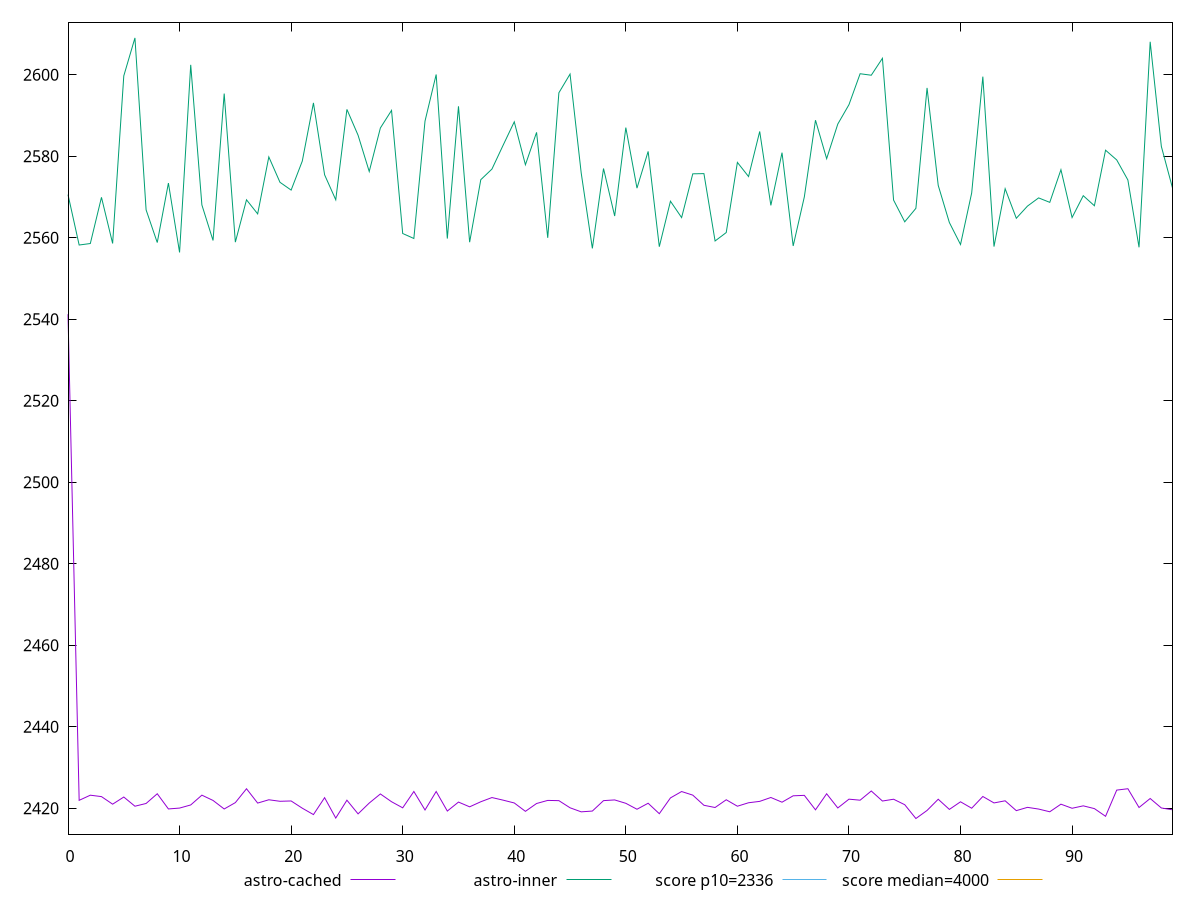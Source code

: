 reset

$astroCached <<EOF
0 2541.255
1 2421.9529999999995
2 2423.214
3 2422.867
4 2421.0092999999997
5 2422.763
6 2420.5095
7 2421.183
8 2423.569
9 2419.84
10 2420.0524
11 2420.82
12 2423.223
13 2421.926
14 2419.831
15 2421.393
16 2424.795
17 2421.2789
18 2422.091
19 2421.719
20 2421.7989
21 2420.024
22 2418.455
23 2422.6049999999996
24 2417.604
25 2421.9855
26 2418.631
27 2421.283
28 2423.5170000000003
29 2421.6099999999997
30 2420.113
31 2424.1245
32 2419.583
33 2424.12
34 2419.322
35 2421.524
36 2420.361
37 2421.6029999999996
38 2422.6349999999998
39 2421.998
40 2421.307
41 2419.253
42 2421.177
43 2421.9350000000004
44 2421.874
45 2420.124
46 2419.127
47 2419.322
48 2421.8812
49 2422.0510000000004
50 2421.2219999999998
51 2419.767
52 2421.238
53 2418.673
54 2422.548
55 2424.113
56 2423.2300000000005
57 2420.7380000000003
58 2420.192
59 2422.093
60 2420.509
61 2421.358
62 2421.6980000000003
63 2422.651
64 2421.495
65 2423.063
66 2423.1732999999995
67 2419.6220000000003
68 2423.562
69 2420.079
70 2422.2389999999996
71 2421.987
72 2424.244
73 2421.782
74 2422.224
75 2420.879
76 2417.4900000000002
77 2419.469
78 2422.2219999999998
79 2419.726
80 2421.594
81 2420.0150000000003
82 2422.897
83 2421.316
84 2421.837
85 2419.423
86 2420.2299999999996
87 2419.8113
88 2419.145
89 2421.0099999999998
90 2420.007
91 2420.6009999999997
92 2419.922
93 2418.036
94 2424.463
95 2424.8
96 2420.194
97 2422.4028
98 2420.0800000000004
99 2419.628
EOF

$astroInner <<EOF
0 2570.589
1 2558.2239999999993
2 2558.588
3 2569.9228000000003
4 2558.6043999999997
5 2599.7287
6 2609.045
7 2566.8467
8 2558.8292
9 2573.422
10 2556.4013999999997
11 2602.432
12 2568.058
13 2559.338
14 2595.386
15 2558.927
16 2569.3178999999996
17 2565.863
18 2579.839
19 2573.613
20 2571.701
21 2578.816
22 2593.0944999999997
23 2575.4527999999996
24 2569.317
25 2591.501
26 2585.1600000000003
27 2576.2614000000003
28 2586.942
29 2591.2581999999998
30 2561.044
31 2559.8266
32 2588.6299999999997
33 2600.067
34 2559.7988
35 2592.2616000000003
36 2558.9130000000005
37 2574.254
38 2576.86
39 2582.7039
40 2588.4519999999998
41 2577.919
42 2585.8647
43 2559.982
44 2595.58
45 2600.1710000000003
46 2575.904
47 2557.392
48 2576.992
49 2565.338
50 2587.034
51 2572.1800000000003
52 2581.194
53 2557.806
54 2568.973
55 2564.953
56 2575.6927
57 2575.742
58 2559.214
59 2561.2830000000004
60 2578.495
61 2575.0214
62 2586.089
63 2567.9452
64 2580.8860000000004
65 2557.993
66 2570.0329
67 2588.851
68 2579.409
69 2587.911
70 2592.6611000000003
71 2600.2529999999997
72 2599.8871
73 2604.0389
74 2569.248
75 2563.9159000000004
76 2567.229
77 2596.7756
78 2572.864
79 2563.74
80 2558.3469999999998
81 2570.995
82 2599.5460000000003
83 2557.836
84 2572.0370000000003
85 2564.7839999999997
86 2567.7705
87 2569.784
88 2568.692
89 2576.7030000000004
90 2564.965
91 2570.326
92 2567.857
93 2581.49
94 2579.103
95 2574.182
96 2557.659
97 2608.0919999999996
98 2582.4233000000004
99 2572.216
EOF

set key outside below
set xrange [0:99]
set yrange [2413.6589000000004:2612.8761]
set trange [2413.6589000000004:2612.8761]
set terminal svg size 640, 520 enhanced background rgb 'white'
set output "reports/report_00033_2021-03-01T14-23-16.841Z/first-contentful-paint/comparison/line/1_vs_2.svg"

plot $astroCached title "astro-cached" with line, \
     $astroInner title "astro-inner" with line, \
     2336 title "score p10=2336", \
     4000 title "score median=4000"

reset
